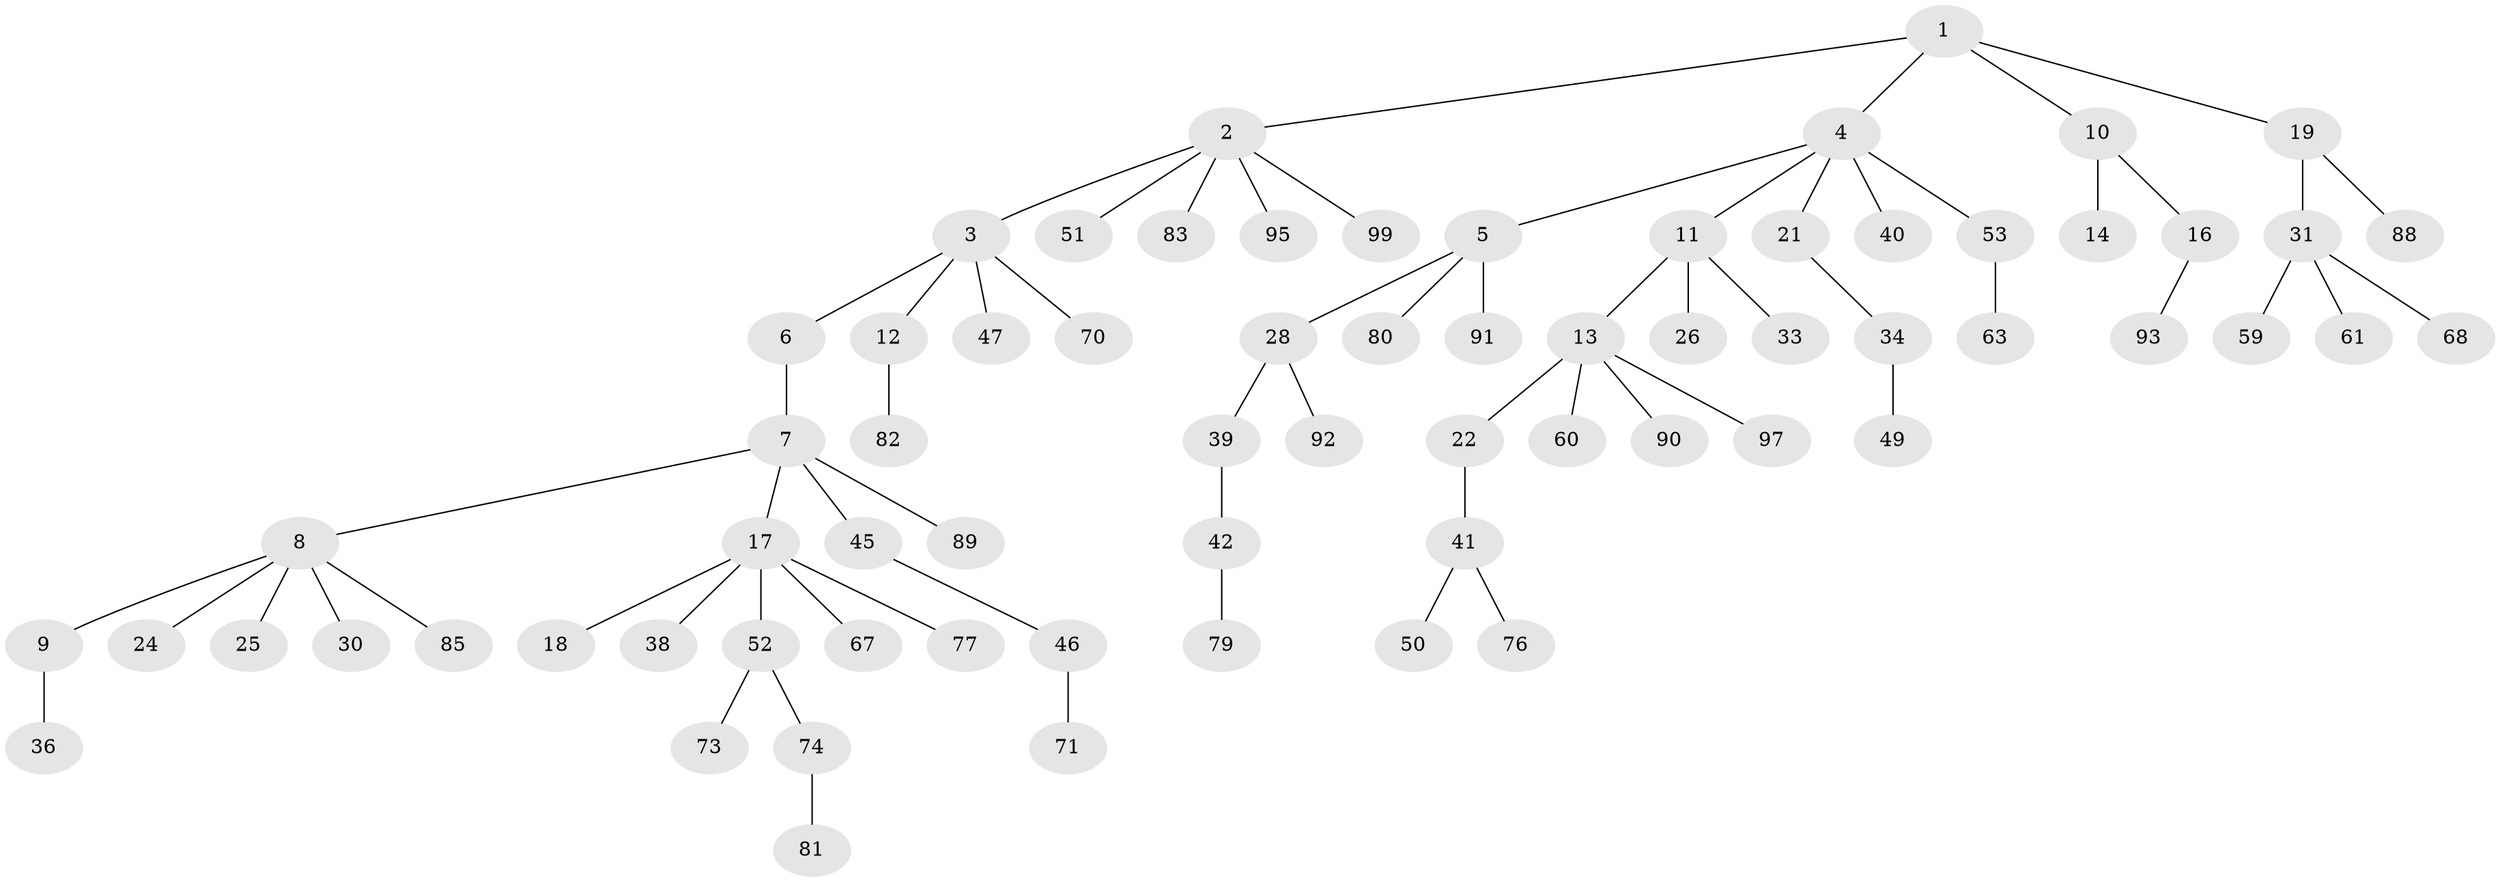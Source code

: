 // original degree distribution, {5: 0.05, 6: 0.02, 4: 0.06, 2: 0.24, 3: 0.1, 7: 0.01, 1: 0.52}
// Generated by graph-tools (version 1.1) at 2025/11/02/21/25 10:11:10]
// undirected, 69 vertices, 68 edges
graph export_dot {
graph [start="1"]
  node [color=gray90,style=filled];
  1 [super="+29"];
  2 [super="+20"];
  3 [super="+58"];
  4 [super="+15"];
  5 [super="+64"];
  6;
  7 [super="+84"];
  8 [super="+23"];
  9;
  10;
  11 [super="+43"];
  12 [super="+32"];
  13 [super="+100"];
  14 [super="+86"];
  16 [super="+62"];
  17 [super="+72"];
  18 [super="+78"];
  19 [super="+35"];
  21 [super="+27"];
  22 [super="+98"];
  24;
  25;
  26;
  28 [super="+37"];
  30;
  31 [super="+54"];
  33;
  34 [super="+48"];
  36 [super="+94"];
  38 [super="+66"];
  39 [super="+56"];
  40;
  41 [super="+44"];
  42 [super="+69"];
  45 [super="+57"];
  46 [super="+55"];
  47;
  49;
  50;
  51;
  52 [super="+65"];
  53;
  59;
  60;
  61 [super="+75"];
  63 [super="+96"];
  67;
  68;
  70;
  71;
  73;
  74;
  76;
  77;
  79;
  80;
  81;
  82 [super="+87"];
  83;
  85;
  88;
  89;
  90;
  91;
  92;
  93;
  95;
  97;
  99;
  1 -- 2;
  1 -- 4;
  1 -- 10;
  1 -- 19;
  2 -- 3;
  2 -- 51;
  2 -- 95;
  2 -- 83;
  2 -- 99;
  3 -- 6;
  3 -- 12;
  3 -- 47;
  3 -- 70;
  4 -- 5;
  4 -- 11;
  4 -- 40;
  4 -- 53;
  4 -- 21;
  5 -- 28;
  5 -- 80;
  5 -- 91;
  6 -- 7;
  7 -- 8;
  7 -- 17;
  7 -- 45;
  7 -- 89;
  8 -- 9;
  8 -- 25;
  8 -- 24;
  8 -- 85;
  8 -- 30;
  9 -- 36;
  10 -- 14;
  10 -- 16;
  11 -- 13;
  11 -- 26;
  11 -- 33;
  12 -- 82;
  13 -- 22;
  13 -- 60;
  13 -- 90;
  13 -- 97;
  16 -- 93;
  17 -- 18;
  17 -- 38;
  17 -- 52;
  17 -- 67;
  17 -- 77;
  19 -- 31;
  19 -- 88;
  21 -- 34;
  22 -- 41;
  28 -- 92;
  28 -- 39;
  31 -- 61;
  31 -- 68;
  31 -- 59;
  34 -- 49;
  39 -- 42;
  41 -- 50;
  41 -- 76;
  42 -- 79;
  45 -- 46;
  46 -- 71;
  52 -- 73;
  52 -- 74;
  53 -- 63;
  74 -- 81;
}
